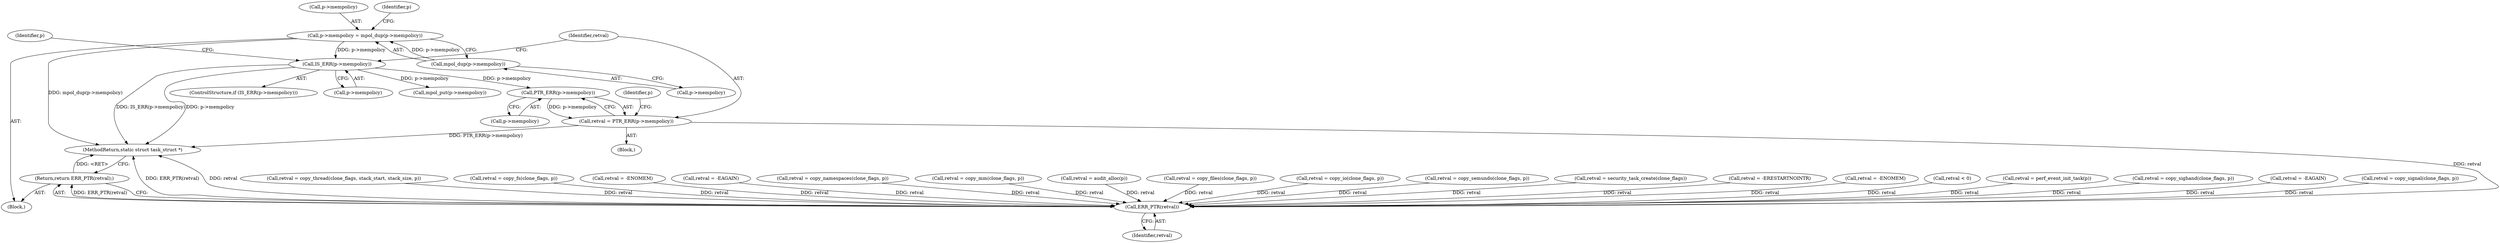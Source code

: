 digraph "0_linux_e66eded8309ebf679d3d3c1f5820d1f2ca332c71_0@pointer" {
"1000488" [label="(Call,PTR_ERR(p->mempolicy))"];
"1000481" [label="(Call,IS_ERR(p->mempolicy))"];
"1000472" [label="(Call,p->mempolicy = mpol_dup(p->mempolicy))"];
"1000476" [label="(Call,mpol_dup(p->mempolicy))"];
"1000486" [label="(Call,retval = PTR_ERR(p->mempolicy))"];
"1001225" [label="(Call,ERR_PTR(retval))"];
"1001224" [label="(Return,return ERR_PTR(retval);)"];
"1001225" [label="(Call,ERR_PTR(retval))"];
"1000694" [label="(Call,retval = copy_thread(clone_flags, stack_start, stack_size, p))"];
"1000646" [label="(Call,retval = copy_fs(clone_flags, p))"];
"1000226" [label="(Call,retval = -ENOMEM)"];
"1000254" [label="(Call,retval = -EAGAIN)"];
"1000488" [label="(Call,PTR_ERR(p->mempolicy))"];
"1000477" [label="(Call,p->mempolicy)"];
"1000678" [label="(Call,retval = copy_namespaces(clone_flags, p))"];
"1000476" [label="(Call,mpol_dup(p->mempolicy))"];
"1000499" [label="(Identifier,p)"];
"1000670" [label="(Call,retval = copy_mm(clone_flags, p))"];
"1001224" [label="(Return,return ERR_PTR(retval);)"];
"1000480" [label="(ControlStructure,if (IS_ERR(p->mempolicy)))"];
"1000623" [label="(Call,retval = audit_alloc(p))"];
"1000638" [label="(Call,retval = copy_files(clone_flags, p))"];
"1000686" [label="(Call,retval = copy_io(clone_flags, p))"];
"1000630" [label="(Call,retval = copy_semundo(clone_flags, p))"];
"1000219" [label="(Call,retval = security_task_create(clone_flags))"];
"1000489" [label="(Call,p->mempolicy)"];
"1000485" [label="(Block,)"];
"1000127" [label="(Block,)"];
"1000960" [label="(Call,retval = -ERESTARTNOINTR)"];
"1000472" [label="(Call,p->mempolicy = mpol_dup(p->mempolicy))"];
"1000710" [label="(Call,retval = -ENOMEM)"];
"1000487" [label="(Identifier,retval)"];
"1000301" [label="(Call,retval < 0)"];
"1000616" [label="(Call,retval = perf_event_init_task(p))"];
"1000473" [label="(Call,p->mempolicy)"];
"1000494" [label="(Identifier,p)"];
"1000654" [label="(Call,retval = copy_sighand(clone_flags, p))"];
"1000483" [label="(Identifier,p)"];
"1000482" [label="(Call,p->mempolicy)"];
"1001226" [label="(Identifier,retval)"];
"1001185" [label="(Call,mpol_put(p->mempolicy))"];
"1000305" [label="(Call,retval = -EAGAIN)"];
"1000486" [label="(Call,retval = PTR_ERR(p->mempolicy))"];
"1000481" [label="(Call,IS_ERR(p->mempolicy))"];
"1001227" [label="(MethodReturn,static struct task_struct *)"];
"1000662" [label="(Call,retval = copy_signal(clone_flags, p))"];
"1000488" -> "1000486"  [label="AST: "];
"1000488" -> "1000489"  [label="CFG: "];
"1000489" -> "1000488"  [label="AST: "];
"1000486" -> "1000488"  [label="CFG: "];
"1000488" -> "1000486"  [label="DDG: p->mempolicy"];
"1000481" -> "1000488"  [label="DDG: p->mempolicy"];
"1000481" -> "1000480"  [label="AST: "];
"1000481" -> "1000482"  [label="CFG: "];
"1000482" -> "1000481"  [label="AST: "];
"1000487" -> "1000481"  [label="CFG: "];
"1000499" -> "1000481"  [label="CFG: "];
"1000481" -> "1001227"  [label="DDG: IS_ERR(p->mempolicy)"];
"1000481" -> "1001227"  [label="DDG: p->mempolicy"];
"1000472" -> "1000481"  [label="DDG: p->mempolicy"];
"1000481" -> "1001185"  [label="DDG: p->mempolicy"];
"1000472" -> "1000127"  [label="AST: "];
"1000472" -> "1000476"  [label="CFG: "];
"1000473" -> "1000472"  [label="AST: "];
"1000476" -> "1000472"  [label="AST: "];
"1000483" -> "1000472"  [label="CFG: "];
"1000472" -> "1001227"  [label="DDG: mpol_dup(p->mempolicy)"];
"1000476" -> "1000472"  [label="DDG: p->mempolicy"];
"1000476" -> "1000477"  [label="CFG: "];
"1000477" -> "1000476"  [label="AST: "];
"1000486" -> "1000485"  [label="AST: "];
"1000487" -> "1000486"  [label="AST: "];
"1000494" -> "1000486"  [label="CFG: "];
"1000486" -> "1001227"  [label="DDG: PTR_ERR(p->mempolicy)"];
"1000486" -> "1001225"  [label="DDG: retval"];
"1001225" -> "1001224"  [label="AST: "];
"1001225" -> "1001226"  [label="CFG: "];
"1001226" -> "1001225"  [label="AST: "];
"1001224" -> "1001225"  [label="CFG: "];
"1001225" -> "1001227"  [label="DDG: ERR_PTR(retval)"];
"1001225" -> "1001227"  [label="DDG: retval"];
"1001225" -> "1001224"  [label="DDG: ERR_PTR(retval)"];
"1000616" -> "1001225"  [label="DDG: retval"];
"1000646" -> "1001225"  [label="DDG: retval"];
"1000630" -> "1001225"  [label="DDG: retval"];
"1000623" -> "1001225"  [label="DDG: retval"];
"1000305" -> "1001225"  [label="DDG: retval"];
"1000301" -> "1001225"  [label="DDG: retval"];
"1000710" -> "1001225"  [label="DDG: retval"];
"1000226" -> "1001225"  [label="DDG: retval"];
"1000694" -> "1001225"  [label="DDG: retval"];
"1000662" -> "1001225"  [label="DDG: retval"];
"1000654" -> "1001225"  [label="DDG: retval"];
"1000638" -> "1001225"  [label="DDG: retval"];
"1000254" -> "1001225"  [label="DDG: retval"];
"1000678" -> "1001225"  [label="DDG: retval"];
"1000686" -> "1001225"  [label="DDG: retval"];
"1000670" -> "1001225"  [label="DDG: retval"];
"1000960" -> "1001225"  [label="DDG: retval"];
"1000219" -> "1001225"  [label="DDG: retval"];
"1001224" -> "1000127"  [label="AST: "];
"1001227" -> "1001224"  [label="CFG: "];
"1001224" -> "1001227"  [label="DDG: <RET>"];
}

